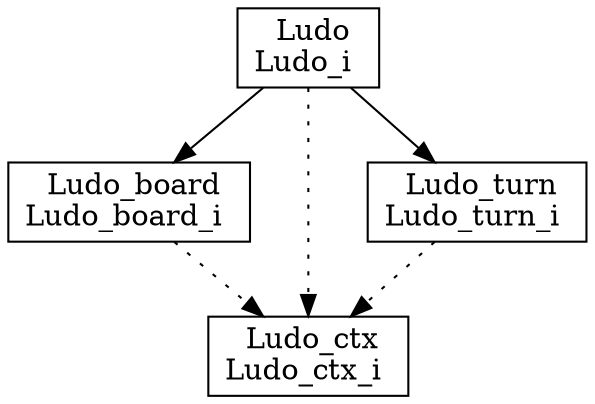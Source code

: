 digraph {
Ludo_board_i [ label=" Ludo_board\nLudo_board_i " shape= box ]
Ludo_ctx_i [ label=" Ludo_ctx\nLudo_ctx_i " shape= box ]
Ludo_i [ label=" Ludo\nLudo_i " shape= box ]
Ludo_turn_i [ label=" Ludo_turn\nLudo_turn_i " shape= box ]

"Ludo_i" -> "Ludo_ctx_i" [style= dotted ]
"Ludo_board_i" -> "Ludo_ctx_i" [style= dotted ]
"Ludo_i" -> "Ludo_board_i" []
"Ludo_i" -> "Ludo_turn_i" []
"Ludo_turn_i" -> "Ludo_ctx_i" [style= dotted ]
}
